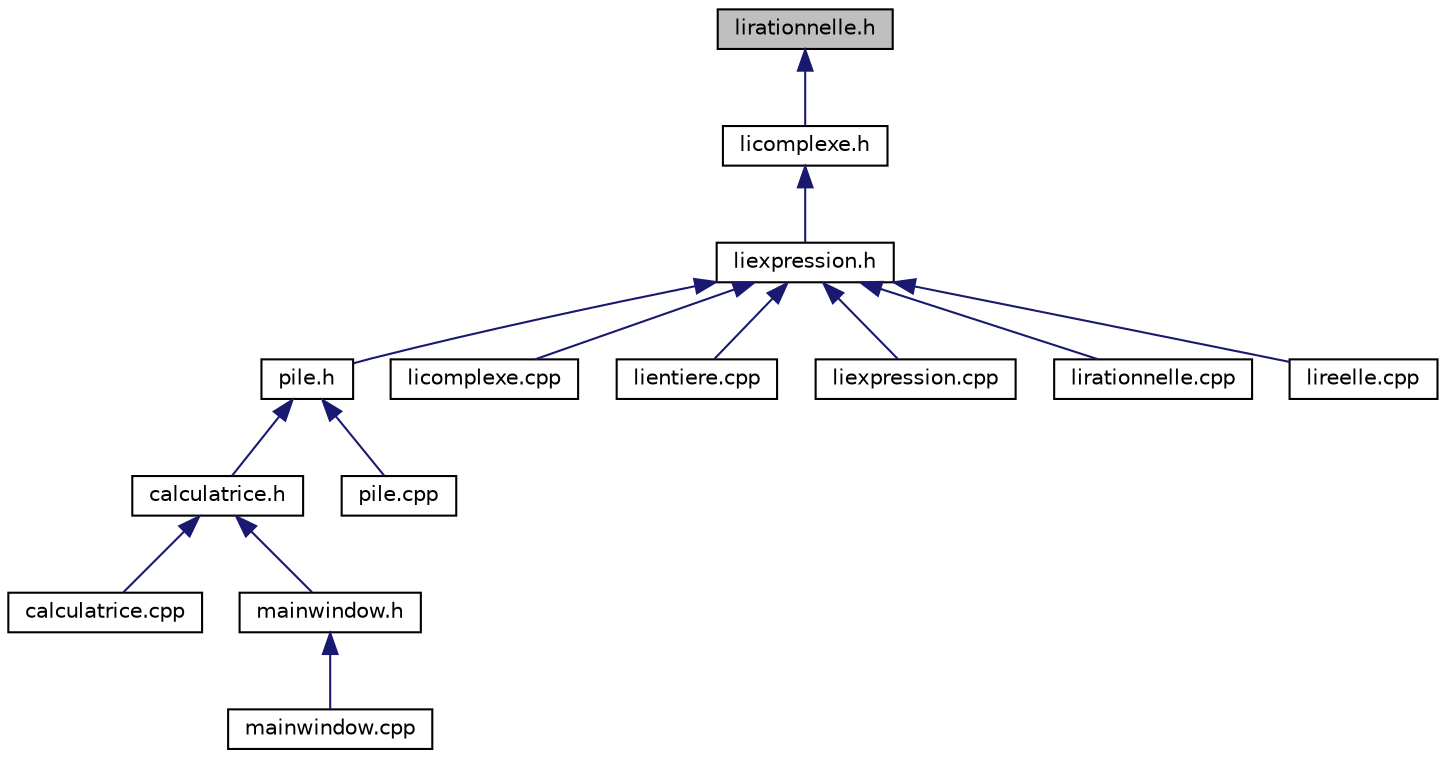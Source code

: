 digraph "lirationnelle.h"
{
  edge [fontname="Helvetica",fontsize="10",labelfontname="Helvetica",labelfontsize="10"];
  node [fontname="Helvetica",fontsize="10",shape=record];
  Node1 [label="lirationnelle.h",height=0.2,width=0.4,color="black", fillcolor="grey75", style="filled", fontcolor="black"];
  Node1 -> Node2 [dir="back",color="midnightblue",fontsize="10",style="solid",fontname="Helvetica"];
  Node2 [label="licomplexe.h",height=0.2,width=0.4,color="black", fillcolor="white", style="filled",URL="$licomplexe_8h.html",tooltip="file where the class LiComplexe is defined "];
  Node2 -> Node3 [dir="back",color="midnightblue",fontsize="10",style="solid",fontname="Helvetica"];
  Node3 [label="liexpression.h",height=0.2,width=0.4,color="black", fillcolor="white", style="filled",URL="$liexpression_8h.html",tooltip="file where the class LiExpression is defined "];
  Node3 -> Node4 [dir="back",color="midnightblue",fontsize="10",style="solid",fontname="Helvetica"];
  Node4 [label="pile.h",height=0.2,width=0.4,color="black", fillcolor="white", style="filled",URL="$pile_8h.html",tooltip="file where the classes Pile and Memento are defined "];
  Node4 -> Node5 [dir="back",color="midnightblue",fontsize="10",style="solid",fontname="Helvetica"];
  Node5 [label="calculatrice.h",height=0.2,width=0.4,color="black", fillcolor="white", style="filled",URL="$calculatrice_8h.html",tooltip="file where the class Calculatrice is defined "];
  Node5 -> Node6 [dir="back",color="midnightblue",fontsize="10",style="solid",fontname="Helvetica"];
  Node6 [label="calculatrice.cpp",height=0.2,width=0.4,color="black", fillcolor="white", style="filled",URL="$calculatrice_8cpp.html",tooltip="file where the methods of the Calculatrice class are defined "];
  Node5 -> Node7 [dir="back",color="midnightblue",fontsize="10",style="solid",fontname="Helvetica"];
  Node7 [label="mainwindow.h",height=0.2,width=0.4,color="black", fillcolor="white", style="filled",URL="$mainwindow_8h.html",tooltip="file where the class MainWindow is defined "];
  Node7 -> Node8 [dir="back",color="midnightblue",fontsize="10",style="solid",fontname="Helvetica"];
  Node8 [label="mainwindow.cpp",height=0.2,width=0.4,color="black", fillcolor="white", style="filled",URL="$mainwindow_8cpp.html",tooltip="file where the methods of the MainWindow class are defined "];
  Node4 -> Node9 [dir="back",color="midnightblue",fontsize="10",style="solid",fontname="Helvetica"];
  Node9 [label="pile.cpp",height=0.2,width=0.4,color="black", fillcolor="white", style="filled",URL="$pile_8cpp.html",tooltip="file where the methods of Pile and Memento are defined "];
  Node3 -> Node10 [dir="back",color="midnightblue",fontsize="10",style="solid",fontname="Helvetica"];
  Node10 [label="licomplexe.cpp",height=0.2,width=0.4,color="black", fillcolor="white", style="filled",URL="$licomplexe_8cpp.html",tooltip="file where the methods of the LiComplexe class are defined "];
  Node3 -> Node11 [dir="back",color="midnightblue",fontsize="10",style="solid",fontname="Helvetica"];
  Node11 [label="lientiere.cpp",height=0.2,width=0.4,color="black", fillcolor="white", style="filled",URL="$lientiere_8cpp.html",tooltip="file where the methods of the LiEntiere class are defined "];
  Node3 -> Node12 [dir="back",color="midnightblue",fontsize="10",style="solid",fontname="Helvetica"];
  Node12 [label="liexpression.cpp",height=0.2,width=0.4,color="black", fillcolor="white", style="filled",URL="$liexpression_8cpp.html",tooltip="file where the methods of the LiExpression class are defined "];
  Node3 -> Node13 [dir="back",color="midnightblue",fontsize="10",style="solid",fontname="Helvetica"];
  Node13 [label="lirationnelle.cpp",height=0.2,width=0.4,color="black", fillcolor="white", style="filled",URL="$lirationnelle_8cpp.html",tooltip="file where the methods of the LiRationnelle class are defined "];
  Node3 -> Node14 [dir="back",color="midnightblue",fontsize="10",style="solid",fontname="Helvetica"];
  Node14 [label="lireelle.cpp",height=0.2,width=0.4,color="black", fillcolor="white", style="filled",URL="$lireelle_8cpp.html",tooltip="file where the methods of the LiReelle class are defined "];
}
